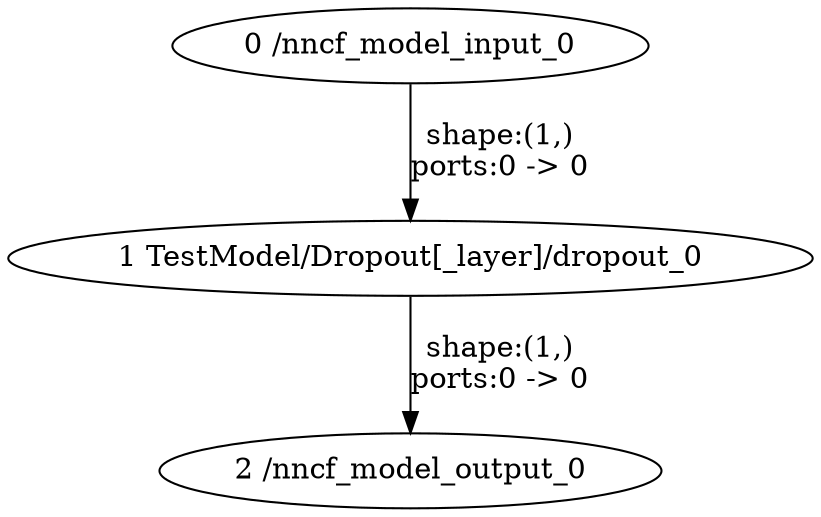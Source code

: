 strict digraph  {
"0 /nncf_model_input_0" [id=0, type=nncf_model_input];
"1 TestModel/Dropout[_layer]/dropout_0" [id=1, type=dropout];
"2 /nncf_model_output_0" [id=2, type=nncf_model_output];
"0 /nncf_model_input_0" -> "1 TestModel/Dropout[_layer]/dropout_0"  [label="shape:(1,)\nports:0 -> 0", style=solid];
"1 TestModel/Dropout[_layer]/dropout_0" -> "2 /nncf_model_output_0"  [label="shape:(1,)\nports:0 -> 0", style=solid];
}
